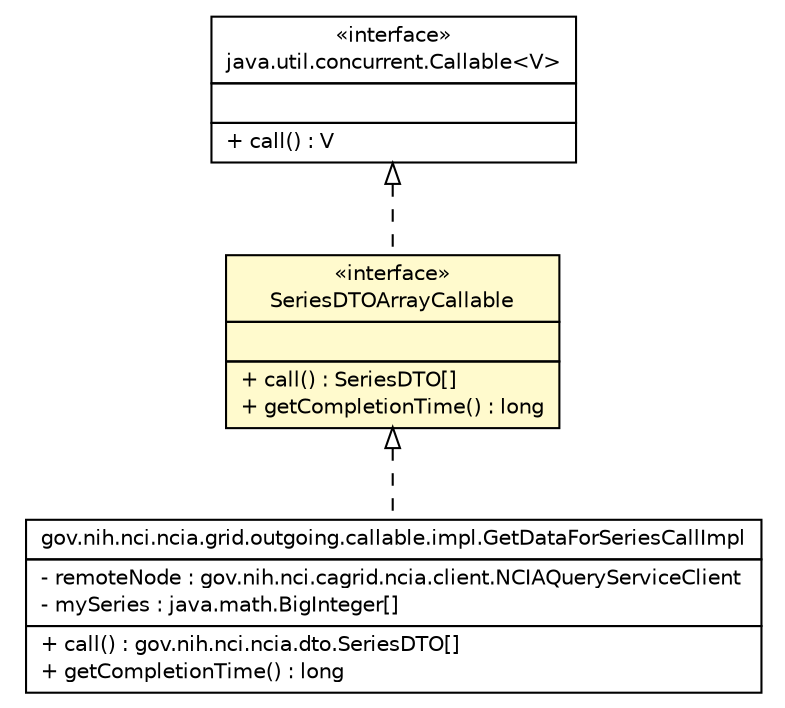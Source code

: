 #!/usr/local/bin/dot
#
# Class diagram 
# Generated by UmlGraph version 4.8 (http://www.spinellis.gr/sw/umlgraph)
#

digraph G {
	edge [fontname="Helvetica",fontsize=10,labelfontname="Helvetica",labelfontsize=10];
	node [fontname="Helvetica",fontsize=10,shape=plaintext];
	// gov.nih.nci.ncia.grid.outgoing.callable.SeriesDTOArrayCallable
	c34736 [label=<<table border="0" cellborder="1" cellspacing="0" cellpadding="2" port="p" bgcolor="lemonChiffon" href="./SeriesDTOArrayCallable.html">
		<tr><td><table border="0" cellspacing="0" cellpadding="1">
			<tr><td> &laquo;interface&raquo; </td></tr>
			<tr><td> SeriesDTOArrayCallable </td></tr>
		</table></td></tr>
		<tr><td><table border="0" cellspacing="0" cellpadding="1">
			<tr><td align="left">  </td></tr>
		</table></td></tr>
		<tr><td><table border="0" cellspacing="0" cellpadding="1">
			<tr><td align="left"> + call() : SeriesDTO[] </td></tr>
			<tr><td align="left"> + getCompletionTime() : long </td></tr>
		</table></td></tr>
		</table>>, fontname="Helvetica", fontcolor="black", fontsize=10.0];
	// gov.nih.nci.ncia.grid.outgoing.callable.impl.GetDataForSeriesCallImpl
	c34742 [label=<<table border="0" cellborder="1" cellspacing="0" cellpadding="2" port="p" href="./impl/GetDataForSeriesCallImpl.html">
		<tr><td><table border="0" cellspacing="0" cellpadding="1">
			<tr><td> gov.nih.nci.ncia.grid.outgoing.callable.impl.GetDataForSeriesCallImpl </td></tr>
		</table></td></tr>
		<tr><td><table border="0" cellspacing="0" cellpadding="1">
			<tr><td align="left"> - remoteNode : gov.nih.nci.cagrid.ncia.client.NCIAQueryServiceClient </td></tr>
			<tr><td align="left"> - mySeries : java.math.BigInteger[] </td></tr>
		</table></td></tr>
		<tr><td><table border="0" cellspacing="0" cellpadding="1">
			<tr><td align="left"> + call() : gov.nih.nci.ncia.dto.SeriesDTO[] </td></tr>
			<tr><td align="left"> + getCompletionTime() : long </td></tr>
		</table></td></tr>
		</table>>, fontname="Helvetica", fontcolor="black", fontsize=10.0];
	//gov.nih.nci.ncia.grid.outgoing.callable.SeriesDTOArrayCallable implements java.util.concurrent.Callable<V>
	c34878:p -> c34736:p [dir=back,arrowtail=empty,style=dashed];
	//gov.nih.nci.ncia.grid.outgoing.callable.impl.GetDataForSeriesCallImpl implements gov.nih.nci.ncia.grid.outgoing.callable.SeriesDTOArrayCallable
	c34736:p -> c34742:p [dir=back,arrowtail=empty,style=dashed];
	// java.util.concurrent.Callable<V>
	c34878 [label=<<table border="0" cellborder="1" cellspacing="0" cellpadding="2" port="p" href="http://java.sun.com/j2se/1.4.2/docs/api/java/util/concurrent/Callable.html">
		<tr><td><table border="0" cellspacing="0" cellpadding="1">
			<tr><td> &laquo;interface&raquo; </td></tr>
			<tr><td> java.util.concurrent.Callable&lt;V&gt; </td></tr>
		</table></td></tr>
		<tr><td><table border="0" cellspacing="0" cellpadding="1">
			<tr><td align="left">  </td></tr>
		</table></td></tr>
		<tr><td><table border="0" cellspacing="0" cellpadding="1">
			<tr><td align="left"> + call() : V </td></tr>
		</table></td></tr>
		</table>>, fontname="Helvetica", fontcolor="black", fontsize=10.0];
}


